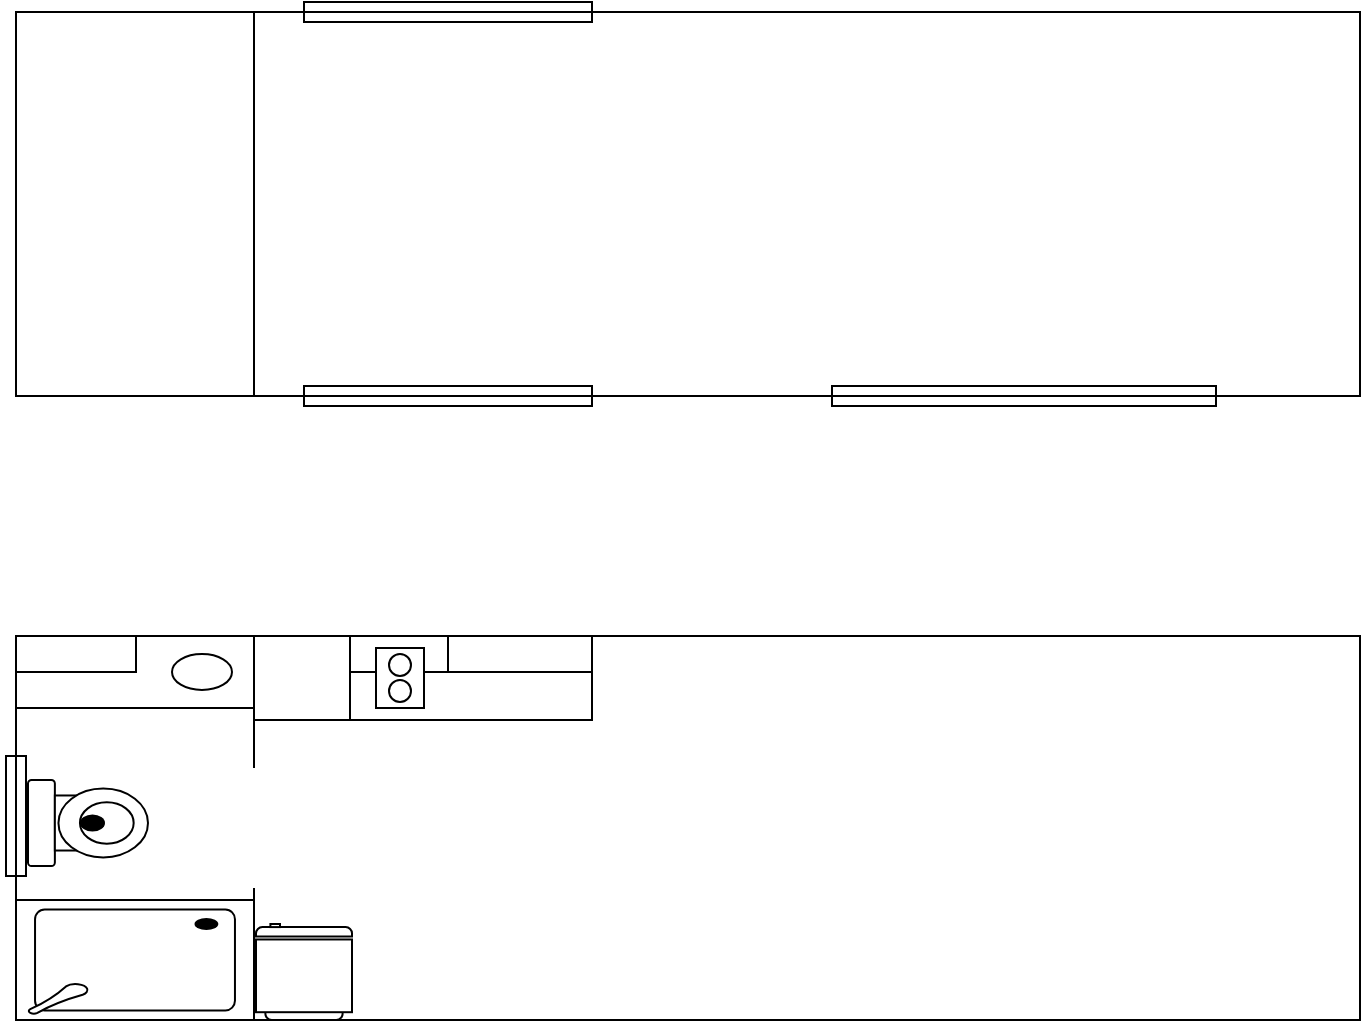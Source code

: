 <mxfile version="10.6.9" type="github"><diagram id="Lnd9JGyEchLyaCfWdTfO" name="Page-1"><mxGraphModel dx="748" dy="465" grid="1" gridSize="6" guides="1" tooltips="1" connect="1" arrows="1" fold="1" page="1" pageScale="1" pageWidth="1100" pageHeight="850" math="0" shadow="0"><root><mxCell id="0"/><mxCell id="1" parent="0"/><mxCell id="QFUELuwhmbl22Ii22t-T-2" value="" style="rounded=0;whiteSpace=wrap;html=1;" vertex="1" parent="1"><mxGeometry x="96" y="408" width="672" height="192" as="geometry"/></mxCell><mxCell id="QFUELuwhmbl22Ii22t-T-21" value="" style="rounded=0;whiteSpace=wrap;html=1;strokeWidth=1;" vertex="1" parent="1"><mxGeometry x="215" y="408" width="169" height="42" as="geometry"/></mxCell><mxCell id="QFUELuwhmbl22Ii22t-T-27" value="" style="rounded=0;whiteSpace=wrap;html=1;strokeWidth=1;" vertex="1" parent="1"><mxGeometry x="263" y="408" width="121" height="18" as="geometry"/></mxCell><mxCell id="QFUELuwhmbl22Ii22t-T-1" value="" style="rounded=0;whiteSpace=wrap;html=1;" vertex="1" parent="1"><mxGeometry x="96" y="96" width="672" height="192" as="geometry"/></mxCell><mxCell id="QFUELuwhmbl22Ii22t-T-3" value="" style="line;strokeWidth=1;direction=south;html=1;" vertex="1" parent="1"><mxGeometry x="210" y="96" width="10" height="192" as="geometry"/></mxCell><mxCell id="QFUELuwhmbl22Ii22t-T-4" value="" style="verticalLabelPosition=bottom;html=1;verticalAlign=top;align=center;shape=mxgraph.floorplan.window;fillColor=#ffffff;strokeWidth=1;" vertex="1" parent="1"><mxGeometry x="240" y="91" width="144" height="10" as="geometry"/></mxCell><mxCell id="QFUELuwhmbl22Ii22t-T-5" value="" style="verticalLabelPosition=bottom;html=1;verticalAlign=top;align=center;shape=mxgraph.floorplan.window;fillColor=#ffffff;strokeWidth=1;" vertex="1" parent="1"><mxGeometry x="240" y="283" width="144" height="10" as="geometry"/></mxCell><mxCell id="QFUELuwhmbl22Ii22t-T-6" value="" style="verticalLabelPosition=bottom;html=1;verticalAlign=top;align=center;shape=mxgraph.floorplan.window;fillColor=#ffffff;strokeWidth=1;" vertex="1" parent="1"><mxGeometry x="504" y="283" width="192" height="10" as="geometry"/></mxCell><mxCell id="QFUELuwhmbl22Ii22t-T-11" value="" style="line;strokeWidth=1;direction=south;html=1;" vertex="1" parent="1"><mxGeometry x="210" y="408" width="10" height="66" as="geometry"/></mxCell><mxCell id="QFUELuwhmbl22Ii22t-T-20" value="" style="edgeStyle=orthogonalEdgeStyle;rounded=0;orthogonalLoop=1;jettySize=auto;html=1;" edge="1" parent="1" source="QFUELuwhmbl22Ii22t-T-12"><mxGeometry relative="1" as="geometry"><mxPoint x="130" y="567" as="targetPoint"/></mxGeometry></mxCell><mxCell id="QFUELuwhmbl22Ii22t-T-12" value="" style="line;strokeWidth=1;direction=south;html=1;" vertex="1" parent="1"><mxGeometry x="210" y="534" width="10" height="66" as="geometry"/></mxCell><mxCell id="QFUELuwhmbl22Ii22t-T-13" value="" style="rounded=0;whiteSpace=wrap;html=1;strokeWidth=1;" vertex="1" parent="1"><mxGeometry x="96" y="408" width="119" height="36" as="geometry"/></mxCell><mxCell id="QFUELuwhmbl22Ii22t-T-14" value="" style="ellipse;whiteSpace=wrap;html=1;strokeWidth=1;" vertex="1" parent="1"><mxGeometry x="174" y="417" width="30" height="18" as="geometry"/></mxCell><mxCell id="QFUELuwhmbl22Ii22t-T-15" value="" style="rounded=0;whiteSpace=wrap;html=1;strokeWidth=1;" vertex="1" parent="1"><mxGeometry x="96" y="408" width="60" height="18" as="geometry"/></mxCell><mxCell id="QFUELuwhmbl22Ii22t-T-16" value="" style="verticalLabelPosition=bottom;html=1;verticalAlign=top;align=center;shape=mxgraph.floorplan.window;fillColor=#ffffff;strokeWidth=1;direction=south;" vertex="1" parent="1"><mxGeometry x="88.5" y="468" width="15" height="60" as="geometry"/></mxCell><mxCell id="QFUELuwhmbl22Ii22t-T-17" value="" style="verticalLabelPosition=bottom;html=1;verticalAlign=top;align=center;shape=mxgraph.floorplan.toilet;strokeWidth=1;direction=north;" vertex="1" parent="1"><mxGeometry x="102" y="480" width="60" height="43" as="geometry"/></mxCell><mxCell id="QFUELuwhmbl22Ii22t-T-18" value="" style="verticalLabelPosition=bottom;html=1;verticalAlign=top;align=center;shape=mxgraph.floorplan.shower;strokeWidth=1;direction=west;" vertex="1" parent="1"><mxGeometry x="96" y="540" width="119" height="60" as="geometry"/></mxCell><mxCell id="QFUELuwhmbl22Ii22t-T-22" value="" style="line;strokeWidth=1;direction=south;html=1;" vertex="1" parent="1"><mxGeometry x="258" y="408" width="10" height="42" as="geometry"/></mxCell><mxCell id="QFUELuwhmbl22Ii22t-T-23" value="" style="rounded=0;whiteSpace=wrap;html=1;strokeWidth=1;" vertex="1" parent="1"><mxGeometry x="276" y="414" width="24" height="30" as="geometry"/></mxCell><mxCell id="QFUELuwhmbl22Ii22t-T-24" value="" style="ellipse;whiteSpace=wrap;html=1;aspect=fixed;strokeWidth=1;" vertex="1" parent="1"><mxGeometry x="282.5" y="417" width="11" height="11" as="geometry"/></mxCell><mxCell id="QFUELuwhmbl22Ii22t-T-26" value="" style="ellipse;whiteSpace=wrap;html=1;aspect=fixed;strokeWidth=1;" vertex="1" parent="1"><mxGeometry x="282.5" y="430" width="11" height="11" as="geometry"/></mxCell><mxCell id="QFUELuwhmbl22Ii22t-T-28" value="" style="line;strokeWidth=1;direction=south;html=1;" vertex="1" parent="1"><mxGeometry x="307" y="408" width="10" height="18" as="geometry"/></mxCell><mxCell id="QFUELuwhmbl22Ii22t-T-29" value="" style="verticalLabelPosition=bottom;html=1;verticalAlign=top;align=center;shape=mxgraph.floorplan.refrigerator;strokeWidth=1;direction=west;" vertex="1" parent="1"><mxGeometry x="216" y="552" width="48" height="48" as="geometry"/></mxCell></root></mxGraphModel></diagram></mxfile>